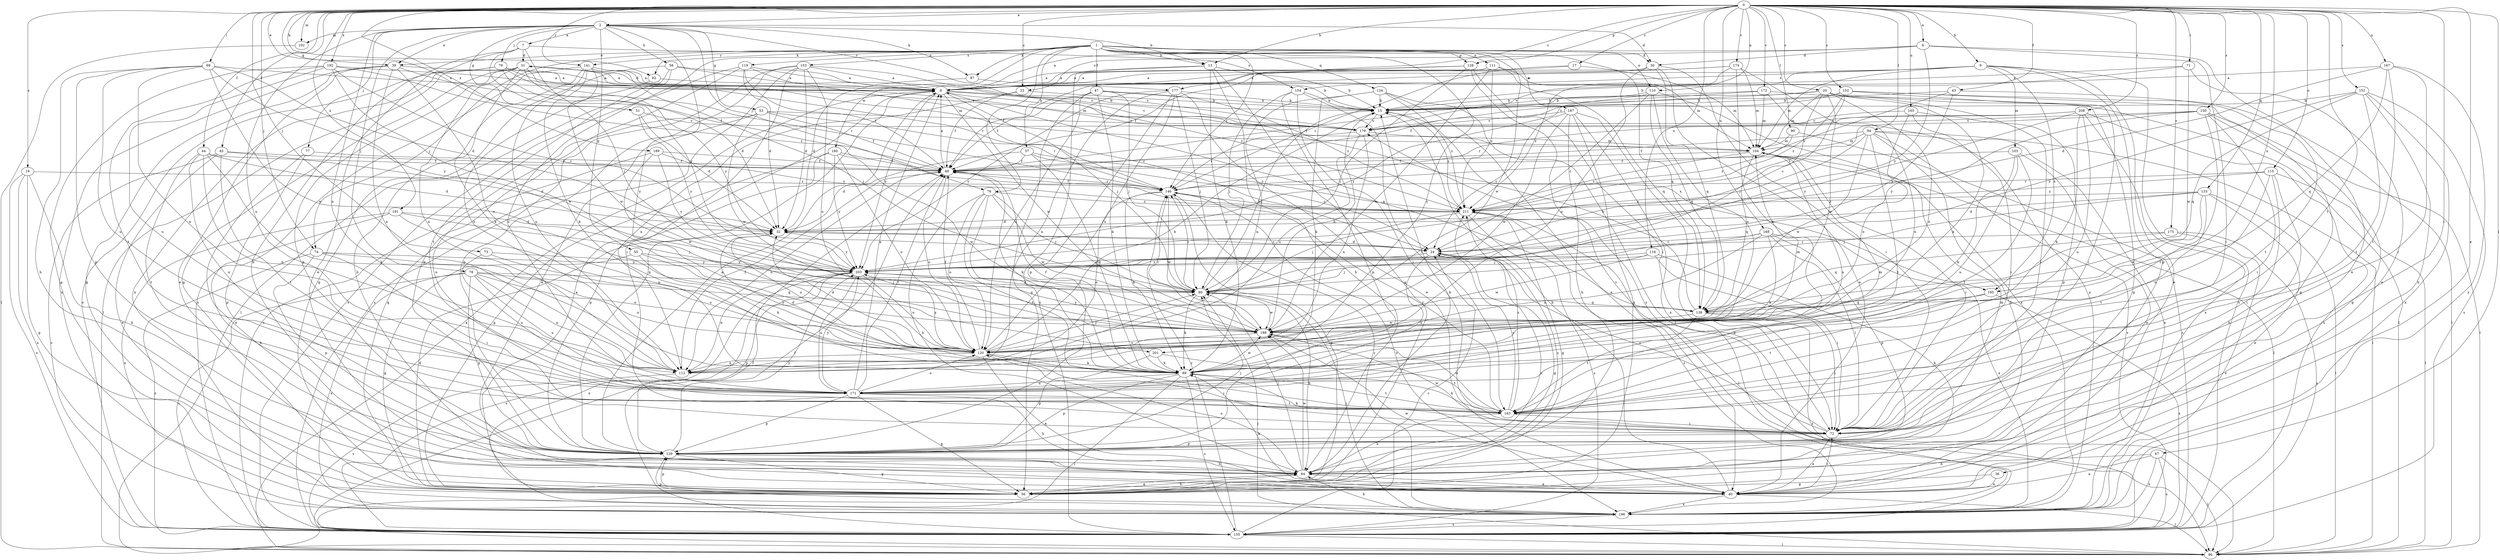 strict digraph  {
0;
1;
2;
6;
7;
8;
9;
13;
15;
17;
19;
20;
23;
24;
30;
31;
32;
36;
39;
40;
43;
44;
45;
47;
48;
51;
53;
55;
56;
57;
58;
64;
67;
68;
71;
72;
73;
74;
76;
77;
78;
79;
80;
82;
87;
89;
90;
94;
96;
102;
103;
104;
110;
111;
112;
115;
116;
119;
120;
128;
129;
133;
134;
138;
141;
146;
150;
151;
152;
153;
154;
155;
163;
165;
167;
168;
171;
172;
174;
175;
177;
179;
180;
187;
188;
189;
191;
192;
195;
196;
201;
203;
208;
211;
0 -> 2  [label=a];
0 -> 6  [label=a];
0 -> 9  [label=b];
0 -> 13  [label=b];
0 -> 17  [label=c];
0 -> 19  [label=c];
0 -> 20  [label=c];
0 -> 23  [label=c];
0 -> 36  [label=e];
0 -> 39  [label=e];
0 -> 43  [label=f];
0 -> 44  [label=f];
0 -> 45  [label=f];
0 -> 51  [label=g];
0 -> 67  [label=i];
0 -> 68  [label=i];
0 -> 71  [label=i];
0 -> 72  [label=i];
0 -> 73  [label=j];
0 -> 74  [label=j];
0 -> 82  [label=k];
0 -> 90  [label=l];
0 -> 94  [label=l];
0 -> 102  [label=m];
0 -> 110  [label=n];
0 -> 115  [label=o];
0 -> 116  [label=o];
0 -> 128  [label=p];
0 -> 133  [label=q];
0 -> 141  [label=r];
0 -> 150  [label=s];
0 -> 151  [label=s];
0 -> 152  [label=s];
0 -> 163  [label=t];
0 -> 165  [label=u];
0 -> 167  [label=u];
0 -> 168  [label=u];
0 -> 172  [label=v];
0 -> 174  [label=v];
0 -> 175  [label=v];
0 -> 177  [label=v];
0 -> 189  [label=x];
0 -> 191  [label=x];
0 -> 192  [label=x];
0 -> 195  [label=x];
0 -> 208  [label=z];
1 -> 13  [label=b];
1 -> 30  [label=d];
1 -> 39  [label=e];
1 -> 47  [label=f];
1 -> 57  [label=h];
1 -> 74  [label=j];
1 -> 76  [label=j];
1 -> 82  [label=k];
1 -> 87  [label=k];
1 -> 110  [label=n];
1 -> 111  [label=n];
1 -> 119  [label=o];
1 -> 128  [label=p];
1 -> 134  [label=q];
1 -> 138  [label=q];
1 -> 141  [label=r];
1 -> 146  [label=r];
1 -> 153  [label=s];
1 -> 171  [label=u];
1 -> 180  [label=w];
1 -> 187  [label=w];
1 -> 188  [label=w];
1 -> 201  [label=y];
2 -> 7  [label=a];
2 -> 13  [label=b];
2 -> 30  [label=d];
2 -> 39  [label=e];
2 -> 51  [label=g];
2 -> 53  [label=g];
2 -> 55  [label=g];
2 -> 58  [label=h];
2 -> 76  [label=j];
2 -> 77  [label=j];
2 -> 78  [label=j];
2 -> 79  [label=j];
2 -> 87  [label=k];
2 -> 102  [label=m];
2 -> 112  [label=n];
2 -> 171  [label=u];
2 -> 177  [label=v];
2 -> 201  [label=y];
6 -> 8  [label=a];
6 -> 23  [label=c];
6 -> 30  [label=d];
6 -> 40  [label=e];
6 -> 72  [label=i];
6 -> 203  [label=y];
7 -> 31  [label=d];
7 -> 40  [label=e];
7 -> 64  [label=h];
7 -> 80  [label=j];
7 -> 154  [label=s];
7 -> 203  [label=y];
8 -> 15  [label=b];
8 -> 31  [label=d];
8 -> 80  [label=j];
8 -> 129  [label=p];
8 -> 179  [label=v];
8 -> 188  [label=w];
8 -> 195  [label=x];
8 -> 203  [label=y];
9 -> 8  [label=a];
9 -> 40  [label=e];
9 -> 103  [label=m];
9 -> 104  [label=m];
9 -> 129  [label=p];
9 -> 154  [label=s];
9 -> 155  [label=s];
9 -> 179  [label=v];
9 -> 195  [label=x];
13 -> 8  [label=a];
13 -> 15  [label=b];
13 -> 56  [label=g];
13 -> 64  [label=h];
13 -> 89  [label=k];
13 -> 155  [label=s];
15 -> 179  [label=v];
15 -> 211  [label=z];
17 -> 8  [label=a];
17 -> 104  [label=m];
17 -> 146  [label=r];
19 -> 56  [label=g];
19 -> 64  [label=h];
19 -> 146  [label=r];
19 -> 155  [label=s];
19 -> 196  [label=x];
20 -> 15  [label=b];
20 -> 48  [label=f];
20 -> 56  [label=g];
20 -> 72  [label=i];
20 -> 80  [label=j];
20 -> 89  [label=k];
20 -> 104  [label=m];
20 -> 120  [label=o];
20 -> 188  [label=w];
23 -> 15  [label=b];
23 -> 48  [label=f];
23 -> 112  [label=n];
24 -> 32  [label=d];
24 -> 56  [label=g];
24 -> 171  [label=u];
24 -> 203  [label=y];
30 -> 8  [label=a];
30 -> 40  [label=e];
30 -> 72  [label=i];
30 -> 120  [label=o];
30 -> 138  [label=q];
31 -> 8  [label=a];
31 -> 56  [label=g];
31 -> 89  [label=k];
31 -> 96  [label=l];
31 -> 104  [label=m];
31 -> 112  [label=n];
31 -> 129  [label=p];
31 -> 146  [label=r];
31 -> 203  [label=y];
32 -> 24  [label=c];
32 -> 120  [label=o];
32 -> 203  [label=y];
36 -> 40  [label=e];
36 -> 56  [label=g];
39 -> 8  [label=a];
39 -> 40  [label=e];
39 -> 48  [label=f];
39 -> 56  [label=g];
39 -> 112  [label=n];
39 -> 120  [label=o];
39 -> 196  [label=x];
40 -> 15  [label=b];
40 -> 72  [label=i];
40 -> 89  [label=k];
40 -> 96  [label=l];
40 -> 188  [label=w];
40 -> 196  [label=x];
43 -> 15  [label=b];
43 -> 146  [label=r];
43 -> 163  [label=t];
43 -> 203  [label=y];
44 -> 32  [label=d];
44 -> 48  [label=f];
44 -> 89  [label=k];
44 -> 112  [label=n];
44 -> 163  [label=t];
44 -> 171  [label=u];
45 -> 32  [label=d];
45 -> 40  [label=e];
45 -> 48  [label=f];
45 -> 155  [label=s];
45 -> 163  [label=t];
47 -> 15  [label=b];
47 -> 48  [label=f];
47 -> 56  [label=g];
47 -> 80  [label=j];
47 -> 89  [label=k];
47 -> 120  [label=o];
47 -> 211  [label=z];
48 -> 8  [label=a];
48 -> 89  [label=k];
48 -> 112  [label=n];
48 -> 120  [label=o];
48 -> 146  [label=r];
51 -> 32  [label=d];
51 -> 179  [label=v];
51 -> 203  [label=y];
53 -> 48  [label=f];
53 -> 56  [label=g];
53 -> 146  [label=r];
53 -> 155  [label=s];
53 -> 179  [label=v];
53 -> 188  [label=w];
55 -> 56  [label=g];
55 -> 89  [label=k];
55 -> 120  [label=o];
55 -> 203  [label=y];
56 -> 8  [label=a];
56 -> 24  [label=c];
56 -> 32  [label=d];
56 -> 64  [label=h];
56 -> 129  [label=p];
56 -> 211  [label=z];
57 -> 24  [label=c];
57 -> 32  [label=d];
57 -> 48  [label=f];
57 -> 89  [label=k];
57 -> 211  [label=z];
58 -> 8  [label=a];
58 -> 56  [label=g];
58 -> 96  [label=l];
58 -> 163  [label=t];
58 -> 179  [label=v];
64 -> 15  [label=b];
64 -> 40  [label=e];
64 -> 56  [label=g];
64 -> 80  [label=j];
64 -> 120  [label=o];
64 -> 188  [label=w];
67 -> 40  [label=e];
67 -> 64  [label=h];
67 -> 96  [label=l];
67 -> 155  [label=s];
67 -> 196  [label=x];
68 -> 8  [label=a];
68 -> 32  [label=d];
68 -> 64  [label=h];
68 -> 112  [label=n];
68 -> 129  [label=p];
68 -> 171  [label=u];
68 -> 188  [label=w];
68 -> 203  [label=y];
71 -> 8  [label=a];
71 -> 15  [label=b];
71 -> 40  [label=e];
71 -> 188  [label=w];
72 -> 24  [label=c];
72 -> 40  [label=e];
72 -> 89  [label=k];
72 -> 129  [label=p];
72 -> 179  [label=v];
72 -> 188  [label=w];
73 -> 120  [label=o];
73 -> 171  [label=u];
73 -> 203  [label=y];
74 -> 72  [label=i];
74 -> 120  [label=o];
74 -> 129  [label=p];
74 -> 155  [label=s];
74 -> 203  [label=y];
76 -> 64  [label=h];
76 -> 80  [label=j];
76 -> 89  [label=k];
76 -> 120  [label=o];
76 -> 163  [label=t];
76 -> 188  [label=w];
76 -> 211  [label=z];
77 -> 40  [label=e];
77 -> 48  [label=f];
77 -> 129  [label=p];
78 -> 80  [label=j];
78 -> 112  [label=n];
78 -> 120  [label=o];
78 -> 129  [label=p];
78 -> 138  [label=q];
78 -> 155  [label=s];
78 -> 171  [label=u];
78 -> 196  [label=x];
79 -> 8  [label=a];
79 -> 32  [label=d];
79 -> 146  [label=r];
79 -> 155  [label=s];
79 -> 179  [label=v];
79 -> 196  [label=x];
80 -> 15  [label=b];
80 -> 64  [label=h];
80 -> 89  [label=k];
80 -> 138  [label=q];
80 -> 146  [label=r];
80 -> 188  [label=w];
82 -> 112  [label=n];
82 -> 179  [label=v];
87 -> 15  [label=b];
87 -> 32  [label=d];
89 -> 32  [label=d];
89 -> 48  [label=f];
89 -> 96  [label=l];
89 -> 129  [label=p];
89 -> 155  [label=s];
89 -> 163  [label=t];
89 -> 171  [label=u];
89 -> 188  [label=w];
90 -> 104  [label=m];
90 -> 155  [label=s];
90 -> 211  [label=z];
94 -> 48  [label=f];
94 -> 64  [label=h];
94 -> 96  [label=l];
94 -> 104  [label=m];
94 -> 155  [label=s];
94 -> 163  [label=t];
94 -> 188  [label=w];
94 -> 196  [label=x];
94 -> 203  [label=y];
96 -> 8  [label=a];
96 -> 48  [label=f];
96 -> 80  [label=j];
102 -> 96  [label=l];
103 -> 40  [label=e];
103 -> 48  [label=f];
103 -> 89  [label=k];
103 -> 163  [label=t];
103 -> 171  [label=u];
104 -> 48  [label=f];
104 -> 72  [label=i];
104 -> 96  [label=l];
104 -> 138  [label=q];
104 -> 171  [label=u];
104 -> 211  [label=z];
110 -> 15  [label=b];
110 -> 24  [label=c];
110 -> 120  [label=o];
110 -> 138  [label=q];
110 -> 196  [label=x];
110 -> 203  [label=y];
111 -> 8  [label=a];
111 -> 104  [label=m];
111 -> 138  [label=q];
111 -> 188  [label=w];
111 -> 211  [label=z];
112 -> 48  [label=f];
112 -> 155  [label=s];
115 -> 64  [label=h];
115 -> 72  [label=i];
115 -> 96  [label=l];
115 -> 146  [label=r];
115 -> 171  [label=u];
115 -> 211  [label=z];
116 -> 64  [label=h];
116 -> 72  [label=i];
116 -> 80  [label=j];
116 -> 188  [label=w];
116 -> 203  [label=y];
119 -> 8  [label=a];
119 -> 24  [label=c];
119 -> 32  [label=d];
119 -> 48  [label=f];
119 -> 129  [label=p];
119 -> 155  [label=s];
120 -> 15  [label=b];
120 -> 32  [label=d];
120 -> 40  [label=e];
120 -> 48  [label=f];
120 -> 72  [label=i];
120 -> 80  [label=j];
120 -> 89  [label=k];
120 -> 104  [label=m];
120 -> 112  [label=n];
120 -> 203  [label=y];
128 -> 8  [label=a];
128 -> 48  [label=f];
128 -> 72  [label=i];
128 -> 80  [label=j];
128 -> 155  [label=s];
129 -> 8  [label=a];
129 -> 56  [label=g];
129 -> 64  [label=h];
129 -> 80  [label=j];
129 -> 104  [label=m];
129 -> 203  [label=y];
133 -> 32  [label=d];
133 -> 40  [label=e];
133 -> 80  [label=j];
133 -> 96  [label=l];
133 -> 163  [label=t];
133 -> 188  [label=w];
133 -> 211  [label=z];
134 -> 15  [label=b];
134 -> 40  [label=e];
134 -> 89  [label=k];
134 -> 96  [label=l];
134 -> 112  [label=n];
134 -> 211  [label=z];
138 -> 8  [label=a];
138 -> 15  [label=b];
138 -> 72  [label=i];
138 -> 155  [label=s];
138 -> 163  [label=t];
138 -> 188  [label=w];
141 -> 8  [label=a];
141 -> 64  [label=h];
141 -> 80  [label=j];
141 -> 89  [label=k];
141 -> 104  [label=m];
141 -> 112  [label=n];
141 -> 155  [label=s];
141 -> 188  [label=w];
146 -> 48  [label=f];
146 -> 56  [label=g];
146 -> 89  [label=k];
146 -> 112  [label=n];
146 -> 188  [label=w];
146 -> 196  [label=x];
146 -> 211  [label=z];
150 -> 56  [label=g];
150 -> 72  [label=i];
150 -> 96  [label=l];
150 -> 163  [label=t];
150 -> 179  [label=v];
150 -> 203  [label=y];
150 -> 211  [label=z];
151 -> 15  [label=b];
151 -> 64  [label=h];
151 -> 138  [label=q];
151 -> 155  [label=s];
151 -> 163  [label=t];
151 -> 196  [label=x];
151 -> 203  [label=y];
152 -> 15  [label=b];
152 -> 24  [label=c];
152 -> 56  [label=g];
152 -> 72  [label=i];
152 -> 96  [label=l];
152 -> 179  [label=v];
152 -> 211  [label=z];
153 -> 8  [label=a];
153 -> 32  [label=d];
153 -> 40  [label=e];
153 -> 72  [label=i];
153 -> 120  [label=o];
153 -> 129  [label=p];
153 -> 155  [label=s];
153 -> 211  [label=z];
154 -> 15  [label=b];
154 -> 72  [label=i];
154 -> 80  [label=j];
154 -> 129  [label=p];
154 -> 163  [label=t];
155 -> 24  [label=c];
155 -> 48  [label=f];
155 -> 96  [label=l];
155 -> 146  [label=r];
163 -> 24  [label=c];
163 -> 64  [label=h];
163 -> 72  [label=i];
163 -> 89  [label=k];
163 -> 146  [label=r];
163 -> 188  [label=w];
163 -> 211  [label=z];
165 -> 72  [label=i];
165 -> 120  [label=o];
165 -> 129  [label=p];
165 -> 179  [label=v];
167 -> 8  [label=a];
167 -> 32  [label=d];
167 -> 72  [label=i];
167 -> 138  [label=q];
167 -> 163  [label=t];
167 -> 196  [label=x];
168 -> 24  [label=c];
168 -> 72  [label=i];
168 -> 80  [label=j];
168 -> 89  [label=k];
168 -> 112  [label=n];
168 -> 129  [label=p];
168 -> 196  [label=x];
171 -> 8  [label=a];
171 -> 48  [label=f];
171 -> 56  [label=g];
171 -> 64  [label=h];
171 -> 104  [label=m];
171 -> 120  [label=o];
171 -> 129  [label=p];
171 -> 163  [label=t];
171 -> 203  [label=y];
172 -> 15  [label=b];
172 -> 48  [label=f];
172 -> 96  [label=l];
172 -> 104  [label=m];
172 -> 112  [label=n];
174 -> 8  [label=a];
174 -> 48  [label=f];
174 -> 89  [label=k];
174 -> 104  [label=m];
174 -> 196  [label=x];
174 -> 211  [label=z];
175 -> 24  [label=c];
175 -> 138  [label=q];
175 -> 155  [label=s];
175 -> 196  [label=x];
177 -> 15  [label=b];
177 -> 40  [label=e];
177 -> 80  [label=j];
177 -> 112  [label=n];
177 -> 120  [label=o];
177 -> 129  [label=p];
177 -> 203  [label=y];
179 -> 104  [label=m];
179 -> 112  [label=n];
179 -> 120  [label=o];
179 -> 146  [label=r];
180 -> 48  [label=f];
180 -> 56  [label=g];
180 -> 120  [label=o];
180 -> 129  [label=p];
180 -> 188  [label=w];
180 -> 203  [label=y];
187 -> 24  [label=c];
187 -> 56  [label=g];
187 -> 64  [label=h];
187 -> 72  [label=i];
187 -> 179  [label=v];
187 -> 188  [label=w];
187 -> 196  [label=x];
188 -> 15  [label=b];
188 -> 120  [label=o];
188 -> 146  [label=r];
188 -> 203  [label=y];
189 -> 48  [label=f];
189 -> 171  [label=u];
189 -> 188  [label=w];
189 -> 203  [label=y];
189 -> 211  [label=z];
191 -> 32  [label=d];
191 -> 64  [label=h];
191 -> 80  [label=j];
191 -> 120  [label=o];
191 -> 196  [label=x];
192 -> 8  [label=a];
192 -> 24  [label=c];
192 -> 56  [label=g];
192 -> 163  [label=t];
192 -> 171  [label=u];
192 -> 188  [label=w];
192 -> 211  [label=z];
195 -> 89  [label=k];
195 -> 138  [label=q];
195 -> 155  [label=s];
195 -> 163  [label=t];
196 -> 64  [label=h];
196 -> 80  [label=j];
196 -> 129  [label=p];
196 -> 146  [label=r];
196 -> 155  [label=s];
196 -> 211  [label=z];
201 -> 89  [label=k];
201 -> 129  [label=p];
201 -> 163  [label=t];
203 -> 80  [label=j];
203 -> 112  [label=n];
203 -> 120  [label=o];
203 -> 129  [label=p];
203 -> 155  [label=s];
203 -> 171  [label=u];
203 -> 196  [label=x];
208 -> 89  [label=k];
208 -> 146  [label=r];
208 -> 155  [label=s];
208 -> 171  [label=u];
208 -> 179  [label=v];
208 -> 196  [label=x];
208 -> 203  [label=y];
211 -> 32  [label=d];
211 -> 56  [label=g];
211 -> 80  [label=j];
211 -> 96  [label=l];
211 -> 155  [label=s];
}
